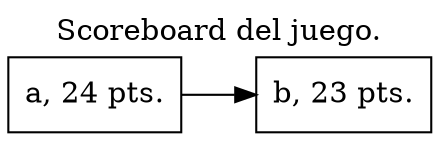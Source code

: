 digraph G{
 rankdir=LR;
labelloc = "t";
node [shape=record];
"a, 24 pts."->"b, 23 pts.";
graph[label="Scoreboard del juego."];
}